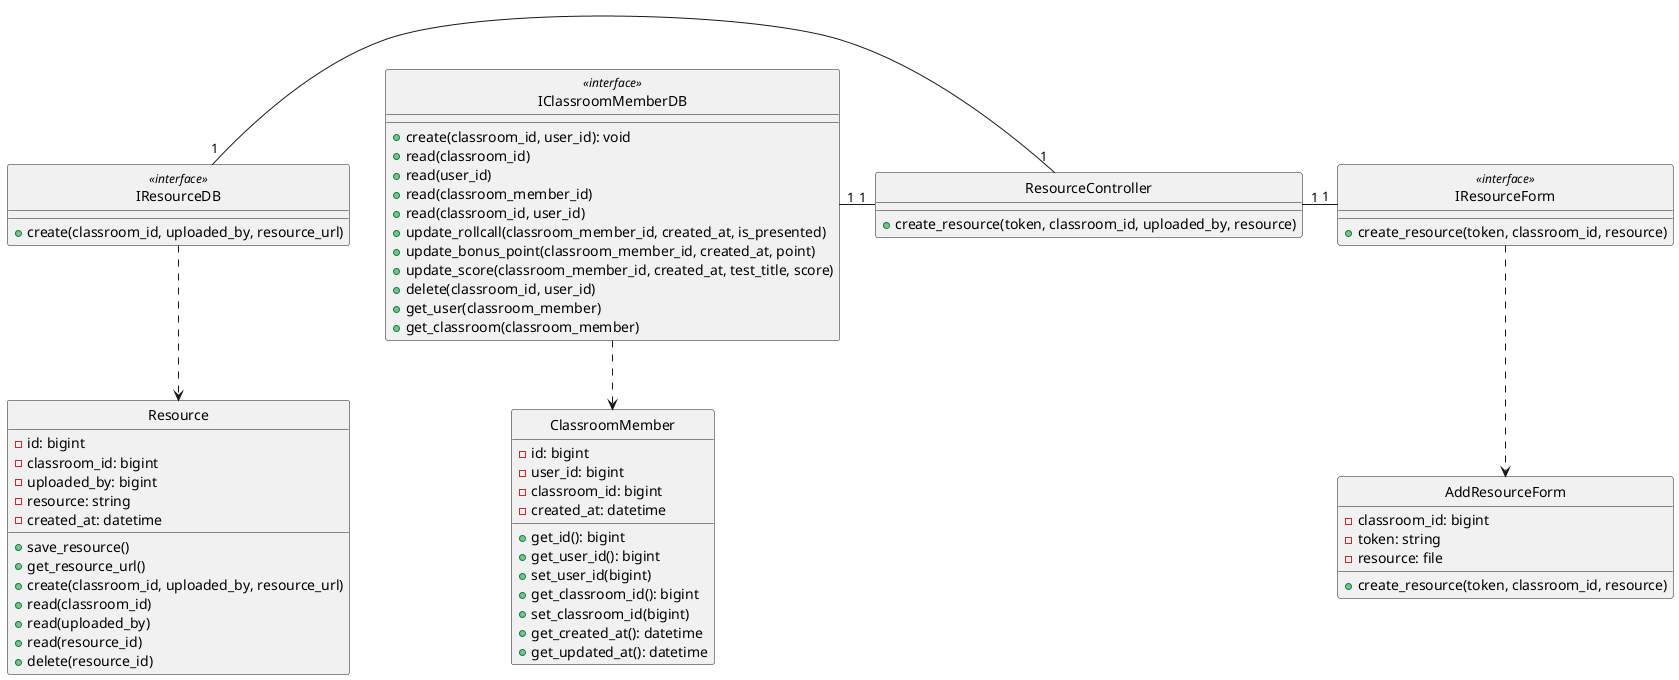 @startuml addResource

class AddResourceForm {
    - classroom_id: bigint
    - token: string
    - resource: file

    + create_resource(token, classroom_id, resource)
}

class IResourceForm <<interface>> {
    + create_resource(token, classroom_id, resource)
}

class ResourceController {
    + create_resource(token, classroom_id, uploaded_by, resource)
}

class ClassroomMember {
    - id: bigint
    - user_id: bigint
    - classroom_id: bigint
    - created_at: datetime

    + get_id(): bigint
    + get_user_id(): bigint
    + set_user_id(bigint)
    + get_classroom_id(): bigint
    + set_classroom_id(bigint)
    + get_created_at(): datetime
    + get_updated_at(): datetime
}

class IClassroomMemberDB <<interface>> {
    + create(classroom_id, user_id): void
    + read(classroom_id)
    + read(user_id)
    + read(classroom_member_id)
    + read(classroom_id, user_id)
    + update_rollcall(classroom_member_id, created_at, is_presented)
    + update_bonus_point(classroom_member_id, created_at, point)
    + update_score(classroom_member_id, created_at, test_title, score)
    + delete(classroom_id, user_id)
    + get_user(classroom_member)
    + get_classroom(classroom_member)
}


class Resource {
    -id: bigint
    -classroom_id: bigint
    -uploaded_by: bigint
    -resource: string
    -created_at: datetime

    + save_resource()
    + get_resource_url()
    +create(classroom_id, uploaded_by, resource_url)
    +read(classroom_id)
    +read(uploaded_by)
    +read(resource_id)
    +delete(resource_id)
}

class IResourceDB <<interface>> {
    + create(classroom_id, uploaded_by, resource_url)
}

hide AddResourceForm circle
hide IResourceForm <<interface>> circle
hide ResourceController circle
hide IClassroomMemberDB <<interface>> circle
hide ClassroomMember circle
hide IResourceDB <<interface>> circle
hide Resource circle 


IResourceForm .down.> AddResourceForm
IClassroomMemberDB .down.> ClassroomMember
IResourceDB .down.> Resource
IResourceForm "1"-left-"1" ResourceController
ResourceController "1"-left-"1" IClassroomMemberDB
ResourceController "1"-left-"1" IResourceDB


@enduml
